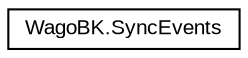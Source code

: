 digraph "Graphical Class Hierarchy"
{
  edge [fontname="Arial",fontsize="10",labelfontname="Arial",labelfontsize="10"];
  node [fontname="Arial",fontsize="10",shape=record];
  rankdir="LR";
  Node1 [label="WagoBK.SyncEvents",height=0.2,width=0.4,color="black", fillcolor="white", style="filled",URL="$class_wago_b_k_1_1_sync_events.html",tooltip="events to stop WagoSocket "];
}
